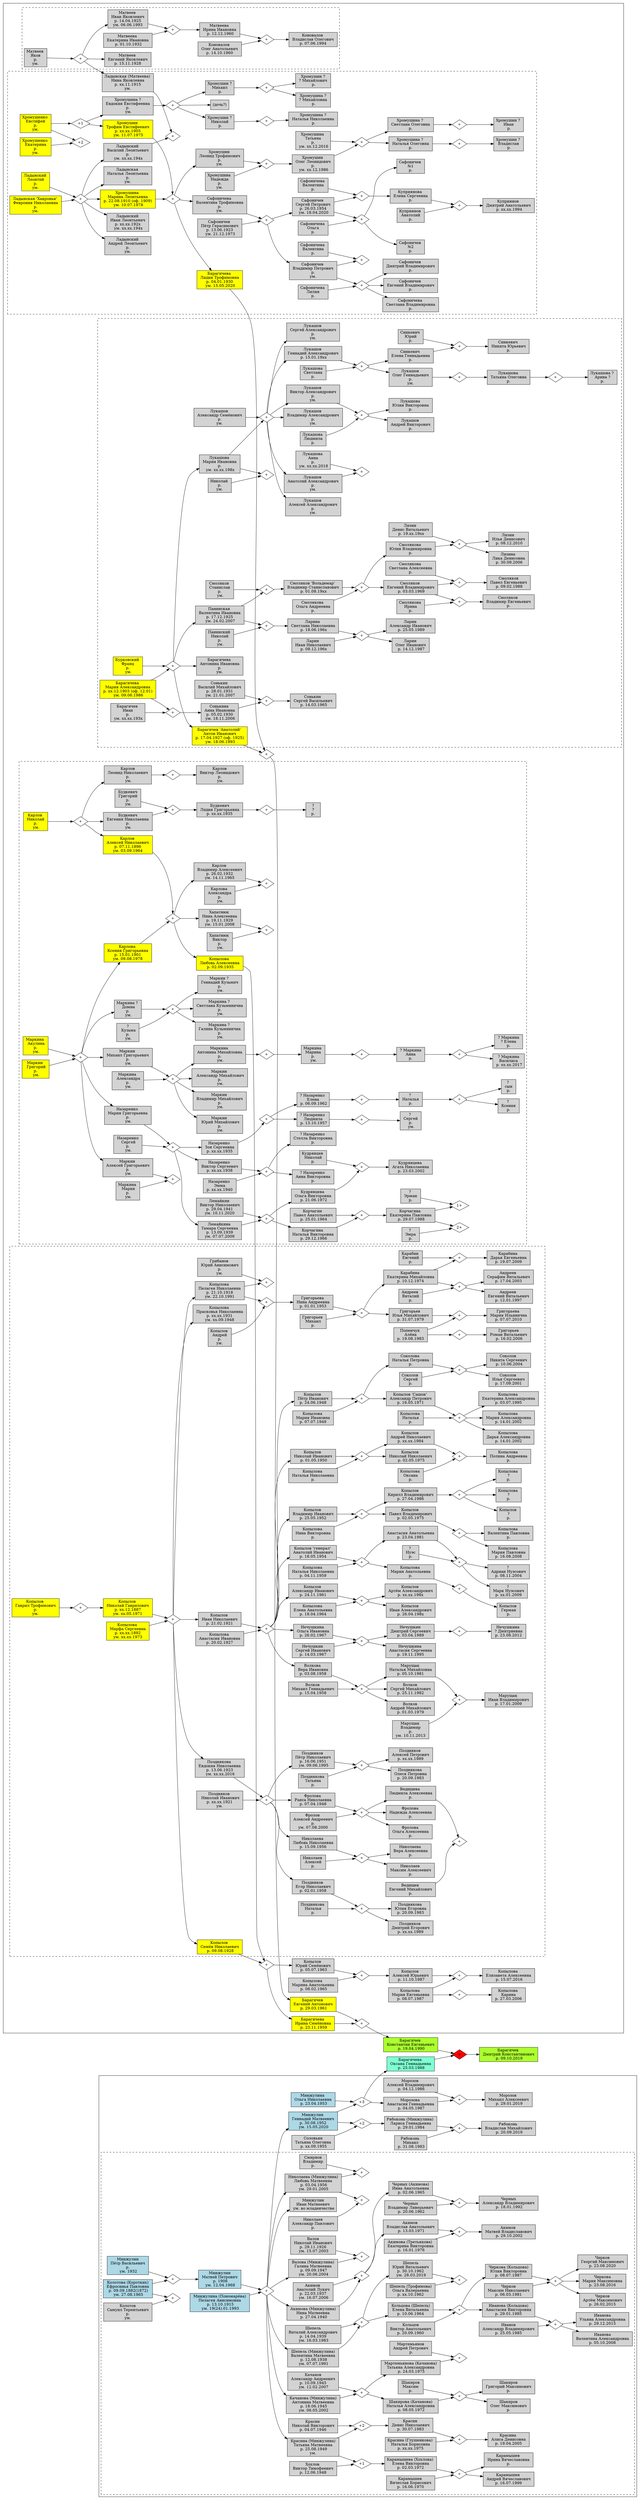 digraph Генеалогия {
// общее описалово
	fontname=Helvetica;
	// * Линии
	splines=curved;
	//splines=spline;
	splines=true;
	ratio=fill;
	//size="70,10"
	//page="8.5,11"

	// 1 - dot, без "LR" будет сверху вниз
	rankdir=LR;

	// 2 - дерево во все стороны
	//layout="fdp"; 
	mindist=100;

	// 3 - ещё что-то
	//layout="neato";
	//layout="twopi"; // опачки, похоже на правду
	minlen=150;
	overlap=prism;		

// *** ближайшие -- готово
	// люди #a0f008
		subgraph clusterБлижайшие{ color=white
		"БарагичевКЕ"	[style=filled fillcolor=greenyellow shape=box label="Барагичев \n Константин Евгеньевич \n р. 19.04.1990"]
		"МинжулинаОГ"	[style=filled fillcolor=aquamarine shape=box label="Барагичева \n Оксана Геннадьевна \n р. 25.03.1988"]
		"БарагичевДК"	[style=filled fillcolor=greenyellow shape=box label="Барагичев \n Дмитрий Константинович \n р. 09.10.2019"]
		}
		subgraph clusterСоСтороныКонстантина{
		"БарагичевЕА"	[style=filled fillcolor=yellow shape=box label="Барагичев \n Евгений Антонович \n р. 29.03.1961"]
		"БарагичеваИС"	[style=filled fillcolor=yellow shape=box label="Барагичева \n Ирина Семёновна \n р. 23.11.1959"]
		"КопыловСН" 	[style=filled fillcolor=yellow shape=box label="Копылов \n Семён Николаевич \n р. 09.08.1928"]
		"КопыловаЛА"	[style=filled fillcolor=yellow shape=box label="Копылова \n Любовь Алексеевна \n р. 02.09.1935"]
		"КопыловЮС" 	[style=filled shape=box label="Копылов \n Юрий Семёнович \n р. 05.07.1963"]
		"КопыловаМА"	[style=filled shape=box label="Копылова \n Марина Анатольевна \n р. 08.02.1965"]
		"КопыловАЮ" 	[style=filled shape=box label="Копылов \n Алексей Юрьевич \n р. 11.10.1987"]
		"КопыловаМЕ"	[style=filled shape=box label="Копылова \n Мария Евгеньевна \n р. 08.07.1987 "]
		"КопыловаЕА" 	[style=filled shape=box label="Копылова \n Елизавета Алексеевна \n р. 15.07.2016"]
		//"бывшийКопыловойМаши"	[style=filled shape=circle label="?"]
		"КопыловаКарина"	[style=filled shape=box label="Копылова \n Карина \n р. 27.03.2006 "]
		"БарагичевАИ" 	[style=filled fillcolor=yellow shape=box label="Барагичев 'Анатолий' \n Антон Иванович \n р. 17.04.1927 (оф. 1925) \n ум. 18.06.1993"]
		"БарагичеваЛТ"	[style=filled fillcolor=yellow shape=box label="Барагичева \n Лидия Трофимовна \n р. 04.01.1930 \n ум. 15.05.2020"]
		}
		subgraph clusterСоСтороныОксаны{			
		"МинжулинаОН"	[style=filled fillcolor=lightblue shape=box label="Минжулина \n Ольга Николаевна \n р. 23.04.1953"]
		"МинжулинГМ" 	[style=filled fillcolor=lightblue shape=box label="Минжулин \n Геннадий Матвеевич \n р. 30.08.1952 \n ум. 15.05.2020"]
		"МорозовАВ" 	[style=filled shape=box label="Морозов \n Алексей Владимирович \n р. 04.12.1986"]
		"МорозоваАГ"	[style=filled shape=box label="Морозова \n Анастасия Геннадьевна \n р. 04.05.1987"]
		"МорозовМА" 	[style=filled shape=box label="Морозов \n Михаил Алексеевич \n р. 29.01.2019"]
		}

	// союзы
		subgraph clusterБлижайшие{ color=white
			"бракБарагичевМинжулина" [style=filled fillcolor="#ff0000" shape=diamond label="+"]
		}
		"бракБарагичевКопылова" [style=filled fillcolor=white shape=diamond label="+"]
		{"БарагичевКЕ" "МинжулинаОГ"} -> "бракБарагичевМинжулина"
		"бракМинжулинВалова" [style=filled fillcolor=white shape=diamond label="+3"]			
		{"МинжулинГМ" "МинжулинаОН"} -> "бракМинжулинВалова"
		"бракМорозовМинжулина" [style=filled fillcolor=white shape=diamond label="+"]
		{"МорозовАВ" "МорозоваАГ"} -> "бракМорозовМинжулина"
		{"БарагичевЕА" "БарагичеваИС"} -> "бракБарагичевКопылова"
		"бракКопыловКарлова" [style=filled fillcolor=white shape=diamond label="+"]
		{"КопыловСН" "КопыловаЛА"} -> "бракКопыловКарлова"
		"бракКопыловКрылова" [style=filled fillcolor=white shape=diamond label="+"]
		{"КопыловЮС" "КопыловаМА"} -> "бракКопыловКрылова"
		"бракКопыловаЛёшки" [style=filled fillcolor=white shape=diamond label="+"]
		{"КопыловАЮ" "КопыловаМЕ"} -> "бракКопыловаЛёшки"
		"бракКопыловойМаши1" [style=filled fillcolor=white shape=diamond label="+"]
		{"КопыловаМЕ" /*"бывшийКопыловойМаши"*/} -> "бракКопыловойМаши1"		
		subgraph clusterZ1{ color=white
		"бракБарагичевХромушина" [style=filled fillcolor=white shape=diamond label="+"]
		}
		{"БарагичевАИ" "БарагичеваЛТ"} -> "бракБарагичевХромушина"
		
	// дети в союзах вне групп
		"бракБарагичевМинжулина" -> "БарагичевДК"		
	// дети в союзах
		subgraph clusterСоСтороныКонстантина{ //color=white
		"бракБарагичевКопылова" -> "БарагичевКЕ"
		"бракКопыловКарлова" -> "БарагичеваИС"
		"бракКопыловКарлова" -> "КопыловЮС"
		"бракКопыловКрылова" -> "КопыловАЮ"
		"бракКопыловаЛёшки" -> "КопыловаЕА"
		"бракКопыловойМаши1" -> "КопыловаКарина"
		"бракБарагичевХромушина" -> "БарагичевЕА"
		}
		subgraph clusterСоСтороныОксаны{ //color=white
		"бракМинжулинВалова" -> "МинжулинаОГ"
		"бракМинжулинВалова" -> "МорозоваАГ"
		"бракМорозовМинжулина" -> "МорозовМА"
		}

// *** Барагичевы -- готово
	subgraph clusterСоСтороныКонстантина{ 
	// люди
		subgraph clusterA{ style=dashed 
		"БурковскийФ"	[style=filled fillcolor=yellow shape=box label="Бурковский \n Франц \n р. \n ум."]
		"БарагичевИ"	[style=filled shape=box label="Барагичев \n Иван \n р. \n ум. хх.хх.193х"]
		"БарагичеваМА"	[style=filled fillcolor=yellow shape=box label="Барагичева \n Мария Александровна \n р. хх.12.1903 (оф. 12.01) \n ум. 09.06.1986"]
		subgraph clusterY{ style=dashed color=white		
		"СонькинВ"	[style=filled shape=box label="Сонькин \n Василий Михайлович \n р. 28.01.1931 \n ум. 21.01.2007"]
		"СонькинаАИ"	[style=filled shape=box label="Сонькина \n Анна Ивановна \n р. 05.02.1930 \n ум. 18.11.2006"]
		"СонькинСВ"	[style=filled shape=box label="Сонькин \n Сергей Васильевич \n р. 14.03.1965"]
		}
		subgraph clusterX{ style=dashed color=white		
		"ПанинскаяВИ"	[style=filled shape=box label="Панинская \n Валентина Ивановна \n р. 17.12.1925 \n ум. 24.02.2007"]
		"ПанинскийН"	[style=filled shape=box label="Панинский \n Николай \n р. \n ум."]
		"ЛаринаСН"	[style=filled shape=box label="Ларина \n Светлана Николаевна \n р. 18.06.196х"]
		"СмоляковС"	[style=filled shape=box label="Смоляков \n Станислав \n р. \n ум."]
		"СмоляковВС"	[style=filled shape=box label="Смоляков 'Вольдемар' \n Владимир Станиславович \n р. 01.08.19хх"]
		"СмоляковаОА"	[style=filled shape=box label="Смолякова \n Ольга Андреевна \n р. "]
		"СмоляковЕВ"	[style=filled shape=box label="Смоляков \n Евгений Владимирович \n р. 03.03.1969"]
		"СмоляковаЮВ"	[style=filled shape=box label="Смолякова \n Юлия Владимировна \n р. "]
		"СмоляковаСА"	[style=filled shape=box label="Смолякова \n Светлана Алексеевна \n р. "]
		"СмоляковаИрина"	[style=filled shape=box label="Смолякова \n Ирина \n р. "]
		"ЛизинДВ"	[style=filled shape=box label="Лизин \n Денис Витальевич \n р. 19.хх.19хх"]
		"ЛизинаЛД"	[style=filled shape=box label="Лизина \n Лика Денисовна \n р. 30.09.2006"]
		"ЛизинИД"	[style=filled shape=box label="Лизин \n Илья Денисович \n р. 08.12.2010"]
		"СмоляковПЕ"	[style=filled shape=box label="Смоляков\n Павел Евгеньевич \n р. 09.02.1988"]
		"СмоляковВЕ"	[style=filled shape=box label="Смоляков \n Владимир Евгеньевич \n р. "]
		"ЛаринИН"	[style=filled shape=box label="Ларин \n Иван Николаевич \n р. 08.12.196х"]
		"ЛаринОИ"	[style=filled shape=box label="Ларин \n Олег Иванович \n р. 14.12.1987"]
		"ЛаринАИ"	[style=filled shape=box label="Ларин \n Александр Иванович \n р. 25.05.1989"]
		}
		"БарагичеваАИ"	[style=filled shape=box label="Барагичева \n Антонина Ивановна \n р. \n ум. "]
		subgraph clusterЛукашовы{ style=dashed color=white
		"ЛукашоваМИ"	[style=filled shape=box label="Лукашова \n Мария Ивановна \n р. \n ум. хх.хх.198х"]
		"ЛукашовАС"	[style=filled shape=box label="Лукашов \n Александр Семёнович \n р. \n ум. "]
		"НиколайМужЛукашовой"	[style=filled shape=box label="Николай \n р. \n ум. "]
		"ЛукашовВикА"	[style=filled shape=box label="Лукашов \n Виктор Александрович \n р. \n ум. "]
		"ЛукашовГА"	[style=filled shape=box label="Лукашов \n Геннадий Александрович \n р. 15.01.19хх"]
		"ЛукашовВлА"	[style=filled shape=box label="Лукашов \n Владимир Александрович \n р. \n ум. "]
		"ЛукашовАнА"	[style=filled shape=box label="Лукашов \n Анатолий Александрович \n р. \n ум. "]
		"ЛукашоваАнна"	[style=filled shape=box label="Лукашова \n Анна \n р. \n ум. хх.хх.2018"]
		"ЛукашовСА"	[style=filled shape=box label="Лукашов \n Сергей Александрович \n р. \n ум. "]
		"ЛукашовАлА"	[style=filled shape=box label="Лукашов \n Алексей Александрович \n р. \n ум. "]
		"ЛукашоваЛ"	[style=filled shape=box label="Лукашова \n Людмила \n р. "]
		"ЛукашовАВик"	[style=filled shape=box label="Лукашов \n Андрей Викторович \n р. "]
		"ЛукашоваЮВ"	[style=filled shape=box label="Лукашова \n Юлия Викторовна \n р. "]
		"ЛукашоваСвета"	[style=filled shape=box label="Лукашова \n Светлана \n р. "]
		"ЛукашовОГ"	[style=filled shape=box label="Лукашов \n Олег Геннадьевич \n р. \n ум. "]
		"ЛукашоваТО"	[style=filled shape=box label="Лукашова \n Татьяна Олеговна \n р. "]
		"ЛукашоваАрина"	[style=filled shape=box label="Лукашова ? \n Арина ? \n р. "]
		"СинкевичЕГ"	[style=filled shape=box label="Синкевич \n Елена Геннадьевна \n р. "]
		"СинкевичЮрий"	[style=filled shape=box label="Синкевич \n Юрий \n р. "]
		"СинкевичНЮ"	[style=filled shape=box label="Синкевич \n Никита Юрьевич \n р. "]
		}

	// союзы
		subgraph clusterЛукашовы{ style=dashed color=white
		"бракЛукашовОлег" [style=filled fillcolor=white shape=diamond label="+"]
		{"ЛукашовОГ"} -> "бракЛукашовОлег"
		"бракЛукашоваТатьяна" [style=filled fillcolor=white shape=diamond label="+"]
		{"ЛукашоваТО"} -> "бракЛукашоваТатьяна"
		"бракСинкевичЛукашова" [style=filled fillcolor=white shape=diamond label="+"]
		{"СинкевичЮрий" "СинкевичЕГ"} -> "бракСинкевичЛукашова"
		"бракЛукашовГеннадий" [style=filled fillcolor=white shape=diamond label="+"]
		{"ЛукашовГА" "ЛукашоваСвета"} -> "бракЛукашовГеннадий"
		"бракЛукашовАнатолий" [style=filled fillcolor=white shape=diamond label="+"]
		{"ЛукашовАнА" "ЛукашоваАнна"} -> "бракЛукашовАнатолий"
		"бракЛукашовВиктор" [style=filled fillcolor=white shape=diamond label="+"]
		{"ЛукашовВикА" "ЛукашоваЛ"} -> "бракЛукашовВиктор"
		"бракЛукашовБарагичева" [style=filled fillcolor=white shape=diamond label="+"]
		{"ЛукашовАС" "ЛукашоваМИ"} -> "бракЛукашовБарагичева"
		"бракЛукашовойМарии" [style=filled fillcolor=white shape=diamond label="+"]
		{"НиколайМужЛукашовой" "ЛукашоваМИ"} -> "бракЛукашовойМарии"
		}
		subgraph clusterX{ style=dashed color=white		
		"бракЛаринПанинская" [style=filled fillcolor=white shape=diamond label="+"]
		{"ЛаринаСН" "ЛаринИН"} -> "бракЛаринПанинская"
		"бракСмоляковВольдемар" [style=filled fillcolor=white shape=diamond label="+"]
		{"СмоляковВС" "СмоляковаОА"} -> "бракСмоляковВольдемар"
		"бракЛизинСмолякова" [style=filled fillcolor=white shape=diamond label="+"]
		{"ЛизинДВ" "СмоляковаЮВ"} -> "бракЛизинСмолякова"
		"бракСмоляковЕвгений1" [style=filled fillcolor=white shape=diamond label="+"]
		{"СмоляковЕВ" "СмоляковаСА"} -> "бракСмоляковЕвгений1"
		"бракСмоляковЕвгений2" [style=filled fillcolor=white shape=diamond label="+"]
		{"СмоляковЕВ" "СмоляковаИрина"} -> "бракСмоляковЕвгений2"
		"бракСмоляковБарагичева" [style=filled fillcolor=white shape=diamond label="+"]
		{"СмоляковС" "ПанинскаяВИ"} -> "бракСмоляковБарагичева"
		"бракПанинскийБарагичева" [style=filled fillcolor=white shape=diamond label="+"]
		{"ПанинскийН" "ПанинскаяВИ"} -> "бракПанинскийБарагичева"
		}
		subgraph clusterY{ style=dashed color=white
 		"бракСонькинБарагичева" [style=filled fillcolor=white shape=diamond label="+"]
		{"СонькинВ" "СонькинаАИ"} -> "бракСонькинБарагичева"
		}
		"бракБурковские" [style=filled fillcolor=white shape=diamond label="+"]
		{"БарагичеваМА" "БурковскийФ"} -> "бракБурковские"
		"бракБарагичевБурковская" [style=filled fillcolor=white shape=diamond label="+"]
		{"БарагичевИ" "БарагичеваМА"} -> "бракБарагичевБурковская"

	// дети
		"бракЛукашовОлег" -> "ЛукашоваТО"
		"бракЛукашоваТатьяна" -> "ЛукашоваАрина"
		"бракСинкевичЛукашова" -> "СинкевичНЮ"
		"бракЛукашовГеннадий" -> "ЛукашовОГ"
		"бракЛукашовГеннадий" -> "СинкевичЕГ"
		"бракЛукашовВиктор" -> "ЛукашоваЮВ"
		"бракЛукашовВиктор" -> "ЛукашовАВик"
		"бракЛукашовБарагичева" -> "ЛукашовВикА"
		"бракЛукашовБарагичева" -> "ЛукашовГА"
		"бракЛукашовБарагичева" -> "ЛукашовВлА"
		"бракЛукашовБарагичева" -> "ЛукашовАнА"
		"бракЛукашовБарагичева" -> "ЛукашовСА"
		"бракЛукашовБарагичева" -> "ЛукашовАлА"
		"бракЛаринПанинская" -> "ЛаринАИ"
		"бракЛаринПанинская" -> "ЛаринОИ"
		"бракСмоляковВольдемар" -> "СмоляковЕВ"
		"бракСмоляковВольдемар" -> "СмоляковаЮВ"
		"бракСмоляковЕвгений1" -> "СмоляковПЕ"
		"бракСмоляковЕвгений2" -> "СмоляковВЕ"
		"бракЛизинСмолякова" -> "ЛизинИД"
		"бракЛизинСмолякова" -> "ЛизинаЛД"
		"бракСмоляковБарагичева" -> "СмоляковВС"
		"бракПанинскийБарагичева" -> "ЛаринаСН"
		"бракБурковские" -> "ПанинскаяВИ"
		"бракБурковские" -> "БарагичеваАИ"
		"бракБурковские" -> "ЛукашоваМИ"
		"бракБарагичевБурковская" -> "СонькинаАИ"
		"бракСонькинБарагичева" -> "СонькинСВ"
		"бракБурковские" -> "БарагичевАИ"
	}

// *** Хромушины -- готово
	// люди
		subgraph clusterZ1{ color=white
		subgraph clusterB{ style=dashed  color=black
 		"ХромушенкоЕ"	[style=filled fillcolor=yellow shape=box label="Хромушенко \n Евстифей \n р. \n ум. "]
 		"ХромушенкоЕк"	[style=filled fillcolor=yellow shape=box label="Хромушенко \n Екатерина \n р. \n ум. "]
		"ЛадынскийЛ"	[style=filled fillcolor=yellow shape=box label="Ладынский \n Леонтий \n р. \n ум. "]
		"ЛадынскаяХ"	[style=filled fillcolor=yellow shape=box label="Ладынская 'Хавронья' \n Феврония Николаевна \n р. \n ум. "]
		"ХромушинТЕ"	[style=filled fillcolor=yellow shape=box label="Хромушин \n Трофим Евстифеевич \n р. хх.хх.1905 \n ум. 11.07.1975"]
		"ХромушинаМЛ"	[style=filled fillcolor=yellow shape=box label="Хромушина \n Марина Леонтьевна \n р. 22.08.1910 (оф. 1909) \n ум. 10.07.1978"]
		"ХромушинаЕЕ"	[style=filled shape=box label="Хромушина ?\n Евдокия Евстифеевна \n р. \n ум."]
		"Хромушина_дочьЕвд"	[style=filled shape=box label="(дочь?)"]
		"ХромушинМих"	[style=filled shape=box label="Хромушин ?\n Михаил \n р."]
		"Хромушин_сынМ"	[style=filled shape=box label="Хромушин ?\n ? Михайлович \n р."]
		"Хромушина_дочьМ"	[style=filled shape=box label="Хромушина ?\n ? Михайловна \n р."]
		"ХромушинНик"	[style=filled shape=box label="Хромушин ?\n Николай \n р."]
		"ХромушинаНН"	[style=filled shape=box label="Хромушина ?\n Наталья Николаевна \n р."]
		"ХромушинЛТ"	[style=filled shape=box label="Хромушин \n Леонид Трофимович \n р. \n ум. "]
		"ХромушинаН"	[style=filled shape=box label="Хромушина \n Надежда \n р. \n ум. "]
		"ХромушинОЛ"	[style=filled shape=box label="Хромушин \n Олег Леонидович \n р. \n ум. хх.12.1986"]
		"ХромушинаТ"	[style=filled shape=box label="Хромушина \n Татьяна \n р. \n ум. хх.12.2016"]
		"ХромушинаНО"	[style=filled shape=box label="Хромушина ? \n Наталья Олеговна \n р. "]
		"ХромушинаСО"	[style=filled shape=box label="Хромушина ? \n Светлана Олеговна \n р. "]
		"ХромушинВс"	[style=filled shape=box label="Хромушин ? \n Владислав \n р."]
		"ХромушинИ"	[style=filled shape=box label="Хромушин ? \n Иван \n р."]
		"СафоничеваВТ"	[style=filled shape=box label="Сафоничева \n Валентина Трофимовна \n р. \n ум. "]
		"СафоничевПГ"	[style=filled shape=box label="Сафоничев \n Пётр Герасимович \n р. 13.06.1923 \n ум. 21.12.1973"]
		"СафоничевСП"	[style=filled shape=box label="Сафоничев \n Сергей Петрович \n р. 26.03.1954 \n ум. 18.04.2020"]
		"СафоничевВП"	[style=filled shape=box label="Сафоничев \n Владимир Петрович \n р. \n ум. "]
		"СафоничеваВал_В"	[style=filled shape=box label="Сафоничева \n Валентина \n р. "]
		"СафоничеваЛл"	[style=filled shape=box label="Сафоничева \n Лилия \n р. "]
		"СафоничевЕВ"	[style=filled shape=box label="Сафоничев \n Евгений Владимирович \n р. "]
		"СафоничевДВ"	[style=filled shape=box label="Сафоничев \n Дмитрий Владимирович \n р. "]
		"СафоничеваСВ"	[style=filled shape=box label="Сафоничева \n Светлана Владимировна \n р. "]
		"СафоничеваО"	[style=filled shape=box label="Сафоничева \n Ольга \n р. "]
		"СафоничеваВал_С"	[style=filled shape=box label="Сафоничева \n Валентина \n р. "]
		"Сафоничев1Серг"	[style=filled shape=box label="Сафоничев \n №1 \n р. "]
		"Сафоничев2Серг"	[style=filled shape=box label="Сафоничев \n №2 \n р. "]
		"КуприяноваЕС"	[style=filled shape=box label="Куприянова \n Елена Сергеевна \n р. "]
		"КуприяновА"	[style=filled shape=box label="Куприянов \n Анатолий \n р. "]
		"КуприяновДА"	[style=filled shape=box label="Куприянов \n Дмитрий Анатольевич \n р. хх.хх.1994"]
		"ЛадынскаяНЛ"	[style=filled shape=box label="Ладынская \n Наталья Леонтьевна \n р. \n ум. "]
		"ЛадынскийАндЛ"	[style=filled shape=box label="Ладынский \n Андрей Леонтьевич \n р. \n ум. "]
		"ЛадынскийВасЛ"	[style=filled shape=box label="Ладынский \n Василий Леонтьевич \n р. \n ум. хх.хх.194х"]
		"ЛадынскийИвЛ"	[style=filled shape=box label="Ладынский \n Иван Леонтьевич \n р. хх.хх.192х \n ум. хх.хх.194х"]
		"ЛадынскаяНЯ"	[style=filled shape=box label="Ладынская (Матвеева) \n Нина Яковлевна \n р. хх.11.1915 \n ум. "]	

	// союзы
		subgraph clusterZ167{ color=white
		"бракКуприяновСафоничева" [style=filled fillcolor=white shape=diamond label="+"]
		{"КуприяновА" "КуприяноваЕС"} -> "бракКуприяновСафоничева"
		"бракСафоничевСергейОл" [style=filled fillcolor=white shape=diamond label="+"]
		{"СафоничевСП" "СафоничеваО"} -> "бракСафоничевСергейОл"
		"бракСафоничевСергейВал" [style=filled fillcolor=white shape=diamond label="+"]
		{"СафоничевСП" "СафоничеваВал_С"} -> "бракСафоничевСергейВал"
		}
		subgraph clusterZ168{ color=white
		"бракСафоничевВладимирЛл" [style=filled fillcolor=white shape=diamond label="+"]
		{"СафоничевВП" "СафоничеваЛл"} -> "бракСафоничевВладимирЛл"
		"бракСафоничевВладимирВал" [style=filled fillcolor=white shape=diamond label="+"]
		{"СафоничевВП" "СафоничеваВал_В"} -> "бракСафоничевВладимирВал"
		}
		"бракСафоничевХромушина" [style=filled fillcolor=white shape=diamond label="+"]
		{"СафоничевПГ" "СафоничеваВТ"} -> "бракСафоничевХромушина"
		"бракХромушинаНО" [style=filled fillcolor=white shape=diamond label="+"]
		{"ХромушинаНО"} -> "бракХромушинаНО"
		"бракХромушинаСО" [style=filled fillcolor=white shape=diamond label="+"]
		{"ХромушинаСО"} -> "бракХромушинаСО"
		"бракХромушинОлег" [style=filled fillcolor=white shape=diamond label="+"]
		{"ХромушинОЛ" "ХромушинаТ"} -> "бракХромушинОлег"
		"бракХромушинЛеонид" [style=filled fillcolor=white shape=diamond label="+"]
		{"ХромушинЛТ" "ХромушинаН"} -> "бракХромушинЛеонид"
		"бракХромушинойЕвдокии" [style=filled fillcolor=white shape=diamond label="+"]
		{"ХромушинаЕЕ"} -> "бракХромушинойЕвдокии"
		"бракХромушинаМих" [style=filled fillcolor=white shape=diamond label="+"]
		{"ХромушинМих"} -> "бракХромушинаМих"
		"бракХромушинаНик" [style=filled fillcolor=white shape=diamond label="+"]
		{"ХромушинНик"} -> "бракХромушинаНик"
		"бракЛадынский" [style=filled fillcolor=white shape=diamond label="+"]
		{"ЛадынскийЛ" "ЛадынскаяХ"} -> "бракЛадынский"
		"бракХромушенко1" [style=filled fillcolor=white shape=diamond label="+1"]
		{"ХромушенкоЕ"} -> "бракХромушенко1"
		"бракХромушенко2" [style=filled fillcolor=white shape=diamond label="+2"]
		{"ХромушенкоЕ" "ХромушенкоЕк"} -> "бракХромушенко2"
		"бракХромушенкоЛадынская" [style=filled fillcolor=white shape=diamond label="+"]
		{"ХромушинТЕ" "ХромушинаМЛ"} -> "бракХромушенкоЛадынская"
		"бракЛадынскийМатвеева" [style=filled fillcolor=white shape=diamond label="+"]
		{"ЛадынскийВасЛ" "ЛадынскаяНЯ"} -> "бракЛадынскийМатвеева"

	// дети
		"бракКуприяновСафоничева" -> "КуприяновДА"
		"бракСафоничевСергейВал" -> "КуприяноваЕС"
		"бракСафоничевСергейОл" -> "Сафоничев1Серг"
		"бракСафоничевСергейОл" -> "Сафоничев2Серг"
		"бракСафоничевВладимирЛл" -> "СафоничеваСВ"
		"бракСафоничевВладимирЛл" -> "СафоничевДВ"
		"бракСафоничевВладимирЛл" -> "СафоничевЕВ"
		"бракСафоничевХромушина" -> "СафоничевСП"
		"бракСафоничевХромушина" -> "СафоничевВП"
		"бракХромушинаМих" -> "Хромушина_дочьМ"
		"бракХромушинаМих" -> "Хромушин_сынМ"
		"бракХромушинаНик" -> "ХромушинаНН"
		"бракХромушинойЕвдокии" -> "ХромушинМих"
		"бракХромушинойЕвдокии" -> "ХромушинНик"
		"бракХромушинойЕвдокии" -> "Хромушина_дочьЕвд"
		"бракХромушинЛеонид" -> "ХромушинОЛ"
		"бракХромушинОлег" -> "ХромушинаСО"
		"бракХромушинОлег" -> "ХромушинаНО"
		"бракХромушинаСО" -> "ХромушинИ"
		"бракХромушинаНО" -> "ХромушинВс"
		"бракХромушенкоЛадынская" -> "ХромушинЛТ"
		"бракХромушенкоЛадынская" -> "БарагичеваЛТ"
		"бракХромушенкоЛадынская" -> "СафоничеваВТ"
		"бракЛадынский" -> "ЛадынскийАндЛ"
		"бракЛадынский" -> "ЛадынскийВасЛ"
		"бракЛадынский" -> "ЛадынскийИвЛ"
		"бракЛадынский" -> "ЛадынскаяНЛ"
		"бракЛадынский" -> "ХромушинаМЛ"
		"бракХромушенко1" -> "ХромушинТЕ"
		"бракХромушенко1" -> "ХромушинаЕЕ"
		}
	}	

// *** Матвеевы -- готово
	// люди
		subgraph clusterZ1{ color=white
		subgraph clusterZ{ style=dashed color=black
 		"МатвеевЯков"	[style=filled shape=box label="Матвеев \n Яков \n р. \n ум. "]
		"МатвеевИвЯк"	[style=filled shape=box label="Матвеев \n Иван Яковлевич \n р. 14.04.1925 \n ум. 06.06.1993 "]
		"МатвеевЕвЯк"	[style=filled shape=box label="Матвеев \n Евгений Яковлевич \n р. 15.11.1928 "]
		"МатвееваЕИ"	[style=filled shape=box label="Матвеева \n Екатерина Ивановна \n р. 01.10.1932"]
		"МатвееваИИ"	[style=filled shape=box label="Матвеева \n Ирина Ивановна \n р. 12.12.1960"]
		"КоноваловОА"	[style=filled shape=box label="Коновалов \n Олег Анатольевич \n р. 14.10.1960 "]
		"КоноваловВО"	[style=filled shape=box label="Коновалов \n Владислав Олегович \n р. 07.06.1994 "]

	// союзы
		"бракМатвеевИ" [style=filled fillcolor=white shape=diamond label="+"]
		{"МатвеевИвЯк" "МатвееваЕИ"} -> "бракМатвеевИ"
		"бракМатвеевЯ" [style=filled fillcolor=white shape=diamond label="+"]
		{"МатвеевЯков"} -> "бракМатвеевЯ"
		"бракКоноваловМатвеева" [style=filled fillcolor=white shape=diamond label="+"]
		{"КоноваловОА" "МатвееваИИ"} -> "бракКоноваловМатвеева"

	// дети	
		"бракМатвеевЯ" -> "МатвеевИвЯк"
		"бракМатвеевЯ" -> "МатвеевЕвЯк"
		"бракМатвеевЯ" -> "ЛадынскаяНЯ"
		"бракМатвеевИ" -> "МатвееваИИ"
		"бракКоноваловМатвеева" -> "КоноваловВО"
		}}

// *** Маркины-Карловы 
	// люди	
		subgraph clusterD{ style=dashed
		"МаркинГ"	[style=filled fillcolor=yellow shape=box label="Маркин \n  Григорий \n р. \n ум."]
		"МаркинаАк"	[style=filled fillcolor=yellow shape=box label="Маркина \n  Акулина \n р. \n ум."]
		subgraph clusterЛюбовиАлексеевныРодня{ style=dotted "КопыловаЛА" color=white
		subgraph clusterДетиКсении{ style=dotted "КопыловаЛА" color=white
		"КарловВА"	[style=filled shape=box label="Карлов \n Владимир Алексеевич \n р. 26.02.1932 \n ум. 14.11.1965 "]
		"КарловаА"	[style=filled shape=box label="Карлова \n Александра \n р. \n ум."]
		"ХапатнюкВ"	[style=filled shape=box label="Хапатнюк \n Виктор \n р. \n ум."]
		"ХапатнюкНА"	[style=filled shape=box label="Хапатнюк \n Нина Алексеевна \n р. 19.11.1929 \n ум. 15.01.2008 "]
		}
		"МаркинАкМ"	[style=filled shape=box label="Маркин \n  Александр Михайлович \n р. \n ум."]
		"МаркинВлМ"	[style=filled shape=box label="Маркин \n Владимир Михайлович \n р. \n ум."]
		"МаркинЮМ"	[style=filled shape=box label="Маркин \n  Юрий Михайлович \n р. \n ум."]
		"МаркинаАтМ"	[style=filled shape=box label="Маркина \n Антонина Михайловна \n р. \n ум."]
		"МаркинаСК"	[style=filled shape=box label="Маркина ? \n Светлана Кузьминична \n р. \n ум."]
		"МаркинаГК"	[style=filled shape=box label="Маркина ? \n Галина Кузьминична \n р. \n ум."]
		"МаркинГК"	[style=filled shape=box label="Маркин ? \n Геннадий Кузьмич \n р. \n ум."]
		}
		"НазаренкоС"	[style=filled shape=box label=" Назаренко \n  Сергей \n р. \n ум."]
		"НазаренкоМГ"	[style=filled shape=box label="Назаренко \n Мария Григорьевна \n р. \n ум."]
		"МаркинМГ"	[style=filled shape=box label="Маркин \n Михаил Григорьевич \n р. \n ум."]
		"МаркинаАл"	[style=filled shape=box label="Маркина \n  Александра \n р. \n ум."]
		"МаркинАГ"	[style=filled shape=box label="Маркин \n Алексей Григорьевич \n р. \n ум."]
		"Домна"	[style=filled shape=box label="Маркина ? \n  Домна \n р. \n ум."]
		"Кузьма"	[style=filled shape=box label=" ? \n  Кузьма \n р. \n ум."]
		"КарловАН"	[style=filled fillcolor=yellow fillcolor=yellow shape=box label="Карлов \n Алексей Николаевич \n р. 07.11.1896 \n ум. 03.09.1964 "]
		"КарловаКГ"	[style=filled fillcolor=yellow shape=box label="Карлова \n Ксения Григорьевна \n р. 15.01.1901 \n ум. 09.08.1978 "]
		"МаркинаМар"	[style=filled shape=box label="Маркина \n  Мария \n р. \n ум."]
		subgraph clusterНазаренко{ style=dotted color=white
		"НазаренкоЗС"	[style=filled shape=box label="Назаренко \n Зоя Сергеевна \n р. хх.хх.1935 "]
		"НазаренкоВС"	[style=filled shape=box label="Назаренко \n Виктор Сергеевич \n р. хх.хх.1938 "]
		"НазаренкоЭмма"	[style=filled shape=box label="Назаренко \n Эмма \n р. хх.хх.1940 "]
		"ЛемайкинаТС"	[style=filled shape=box label="Лемайкина \n Тамара Сергеевна \n р. 13.09.1939 \n ум. 07.07.2009 "]
		"ЛемайкинВН"	[style=filled shape=box label="Лемайкин \n Виктор Николаевич \n р. 29.04.1941 \n ум. 10.11.2020 "]
		}
		subgraph clusterКарловыБудкевич{ style=dotted color=white
		"КарловНик"	[style=filled fillcolor=yellow shape=box label="Карлов \n Николай \n р. \n ум."]
		"КарловЛН"	[style=filled shape=box label=" Карлов \n Леонид Николаевич \n р. \n ум."]
		"БудкевичЕН"	[style=filled shape=box label=" Будкевич \n Евгения Николаевна \n р. \n ум."]
		"БудкевичГр"	[style=filled shape=box label=" Будкевич \n Григорий \n р. \n ум."]
		"КарловВЛ"	[style=filled shape=box label=" Карлов \n Виктор Леонидович \n р. \n ум."]
		"БудкевичЛГ"	[style=filled shape=box label=" Будкевич \n Лидия Григорьевна \n р. хх.хх.1935 "]
		"БудкевичСын"	[style=filled shape=box label=" ? \n ? \n р. "]
		}
		"МаркинаМн"	[style=filled shape=box label="Маркина \n Марина \n р. \n ум."]
		"МаркинаАнна"	[style=filled shape=box label=" ? Маркина \n Анна \n р. "]
		"МаркинВас"	[style=filled shape=box label=" ? Маркина \n Василиса \n р. хх.хх.2017"]
		"МаркинаЕл"	[style=filled shape=box label=" ? Маркина \n ? Елена \n р. "]
		"НазаренкоЕлена"	[style=filled shape=box label="? Назаренко \n Елена \n р. 06.09.1962"]
		"неНазаренкоНаталья"	[style=filled shape=box label="? \n Наталья \n р. "]
		"неНазаренкоКсения"	[style=filled shape=box label="? \n Ксения \n р. "]
		"неНазаренкоМальчик"	[style=filled shape=box label="? \n сын \n р. "]
		"НазаренкоЛюдмила"	[style=filled shape=box label="? Назаренко \n Людмила \n р. 13.10.1957"]
		"неНазаренкоСергей"	[style=filled shape=box label="? \n Сергей \n р. \n ум."]
		"НазаренкоСВ"	[style=filled shape=box label="? Назаренко \n Стелла Викторовна \n р. "]
		"НазаренкоАВ"	[style=filled shape=box label="? Назаренко \n Анна Викторовна \n р. "]
		"КудрявцеваОВ"	[style=filled shape=box label="Кудрявцева \n Ольга Викторовна \n р. 21.06.1972"]
		"КудрявцевН"	[style=filled shape=box label="Кудрявцев \n Николай \n р. "]
		"КорчагинаНВ"	[style=filled shape=box label="Корчагина \n Наталья Викторовна \n р. 29.12.1966"]
		"КорчагинПав"	[style=filled shape=box label="Корчагин \n Павел Анатольевич \n р. 25.01.1964"]
		"КудрявцеваАН"	[style=filled shape=box label="Кудрявцева \n Агата Николаевна \n р. 23.03.2002"]
		"КорчагинаЕП"	[style=filled shape=box label="Корчагина \n Екатерина Павловна \n р. 29.07.1988"]
		"неКорчагинЭрман"	[style=filled shape=box label="? \n Эрман \n р. "]
		"неКорчагинЭмра"	[style=filled shape=box label="? \n Эмра \n р. "]
	// союзы
		"бракМаркинойАнны" [style=filled fillcolor=white shape=diamond label="+"]
		{"МаркинаАнна"} -> "бракМаркинойАнны"
		"бракМаркинойАнт" [style=filled fillcolor=white shape=diamond label="+"]
		{"МаркинаАтМ"} -> "бракМаркинойАнт"
		"бракМаркинойМн" [style=filled fillcolor=white shape=diamond label="+"]
		{"МаркинаМн"} -> "бракМаркинойМн"
		"бракМаркинаАл" [style=filled fillcolor=white shape=diamond label="+"]
		{"МаркинАГ" "МаркинаМар"} -> "бракМаркинаАл"
		"бракМаркинаМих" [style=filled fillcolor=white shape=diamond label="+"]
		{"МаркинМГ" "МаркинаАл"} -> "бракМаркинаМих"
		"бракНазаренкоМаркина" [style=filled fillcolor=white shape=diamond label="+"]
		{"НазаренкоС" "НазаренкоМГ"} -> "бракНазаренкоМаркина"
		"бракКузьмыДомны" [style=filled fillcolor=white shape=diamond label="+"]
		{"Кузьма" "Домна"} -> "бракКузьмыДомны"
		"бракМаркины" [style=filled fillcolor=white shape=diamond label="+"]
		{"МаркинГ" "МаркинаАк"} -> "бракМаркины"
		"бракКарловМаркина" [style=filled fillcolor=white shape=diamond label="+"]
		{"КарловаКГ" "КарловАН"} -> "бракКарловМаркина"
		"бракКарловы2" [style=filled fillcolor=white shape=diamond label="+"]
		{"КарловВА" "КарловаА"} -> "бракКарловы2"
		"бракХапатнюкКарлова" [style=filled fillcolor=white shape=diamond label="+"]
		{"ХапатнюкВ" "ХапатнюкНА"} -> "бракХапатнюкКарлова"
		"бракНазаренкоЗои" [style=filled fillcolor=white shape=diamond label="+"]
		{"НазаренкоЗС"} -> "бракНазаренкоЗои"
		"бракНазаренкоВиктора" [style=filled fillcolor=white shape=diamond label="+"]
		{"НазаренкоВС" "НазаренкоЭмма"} -> "бракНазаренкоВиктора"
		"бракКорчагинаПавла" [style=filled fillcolor=white shape=diamond label="+"]
		{"КорчагинПав" "КорчагинаНВ"} -> "бракКорчагинаПавла"
		"бракКорчагинойЕк1" [style=filled fillcolor=white shape=diamond label="1+"]
		{"неКорчагинЭрман" "КорчагинаЕП"} -> "бракКорчагинойЕк1"
		"бракКорчагинойЕк2" [style=filled fillcolor=white shape=diamond label="2+"]
		{"неКорчагинЭмра" "КорчагинаЕП"} -> "бракКорчагинойЕк2"
		"бракЛемайкинойОльги" [style=filled fillcolor=white shape=diamond label="+"]
		{"КудрявцевН" "КудрявцеваОВ"} -> "бракЛемайкинойОльги"
		"бракЛемайкинНазаренко" [style=filled fillcolor=white shape=diamond label="+"]
		{"ЛемайкинВН" "ЛемайкинаТС"} -> "бракЛемайкинНазаренко"
		"бракКарловаНик" [style=filled fillcolor=white shape=diamond label="+"]
		{"КарловНик"} -> "бракКарловаНик"
		"бракБудкевичКарлова" [style=filled fillcolor=white shape=diamond label="+"]
		{"БудкевичГр" "БудкевичЕН"} -> "бракБудкевичКарлова"
		"бракКарловаЛеонида" [style=filled fillcolor=white shape=diamond label="+"]
		{"КарловЛН"} -> "бракКарловаЛеонида"
		"бракБудкевичЛидии" [style=filled fillcolor=white shape=diamond label="+"]
		{"БудкевичЛГ"} -> "бракБудкевичЛидии"
		"бракНазаренкоЛюдмилы" [style=filled fillcolor=white shape=diamond label="+"]
		{"НазаренкоЛюдмила"} -> "бракНазаренкоЛюдмилы"
		"бракНазаренкоЕлены" [style=filled fillcolor=white shape=diamond label="+"]
		{"НазаренкоЕлена"} -> "бракНазаренкоЕлены"
		"бракНеНазаренкоНатальи" [style=filled fillcolor=white shape=diamond label="+"]
		{"неНазаренкоНаталья"} -> "бракНеНазаренкоНатальи"
	// дети		
		"ЛемайкинВН"
		"ЛемайкинаТС"
		"НазаренкоС"
		"бракЛемайкинойОльги" -> "КудрявцеваАН"
		"бракЛемайкинНазаренко" -> "КудрявцеваОВ"
		"бракЛемайкинНазаренко" -> "КорчагинаНВ"
		"бракНазаренкоЗои" -> "НазаренкоЛюдмила"
		"бракНазаренкоЗои" -> "НазаренкоЕлена"
		"бракНазаренкоЛюдмилы" -> "неНазаренкоСергей"
		"бракНазаренкоЕлены" -> "неНазаренкоНаталья"
		"бракНеНазаренкоНатальи" -> "неНазаренкоКсения"
		"бракНеНазаренкоНатальи" -> "неНазаренкоМальчик"
		"бракНазаренкоМаркина" -> "НазаренкоЗС"
		"бракНазаренкоМаркина" -> "НазаренкоВС"
		"бракНазаренкоМаркина" -> "ЛемайкинаТС"
		"бракКорчагинаПавла" -> "КорчагинаЕП"
		"бракНазаренкоВиктора" -> "НазаренкоСВ"
		"бракНазаренкоВиктора" -> "НазаренкоАВ"
		"бракМаркины" -> "НазаренкоМГ"
		"бракКузьмыДомны" -> "МаркинГК"
		"бракКузьмыДомны" -> "МаркинаСК"
		"бракКузьмыДомны" -> "МаркинаГК"
		"бракМаркинойАнны" -> "МаркинВас"
		"бракМаркинойАнны" -> "МаркинаЕл"
		"бракМаркинойМн" -> "МаркинаАнна"
		"бракМаркинойАнт" -> "МаркинаМн"
		"бракМаркинаМих" -> "МаркинАкМ"
		"бракМаркинаМих" -> "МаркинВлМ"
		"бракМаркинаМих" -> "МаркинЮМ"
		"бракМаркинаМих" -> "МаркинаАтМ"
		"бракМаркины" -> "МаркинМГ"
		"бракМаркины" -> "МаркинАГ"
		"бракМаркины" -> "Домна"
		"бракМаркины" -> "КарловаКГ"
		subgraph clusterКарловыБудкевич{ 
		"бракКарловаНик" -> "КарловЛН"
		"бракКарловаНик" -> "БудкевичЕН"
		"бракКарловаНик" -> "КарловАН"
		"бракКарловаЛеонида" -> "КарловВЛ"
		"бракБудкевичЛидии" -> "БудкевичСын"
		"бракБудкевичКарлова" -> "БудкевичЛГ"
		}
		"бракКарловМаркина" -> "ХапатнюкНА"
		"бракКарловМаркина" -> "КопыловаЛА"
		"бракКарловМаркина" -> "КарловВА"
	}

// *** Копыловы-старшие -- готово
	// люди
		subgraph clusterC{ style=dashed 
		"КопыловГаврТроф"	[style=filled fillcolor=yellow shape=box label="Копылов \n Гаврил Трофимович \n р. \n ум. "]
		"КопыловНГавр"	[style=filled fillcolor=yellow shape=box label="Копылов \n Николай Гаврилович \n р. хх.12.1887 \n ум. хх.05.1971 "]
		"КопыловаМарфа"	[style=filled fillcolor=yellow shape=box label="Копылова \n Марфа Сергеевна \n р. хх.хх.1892 \n ум. хх.хх.1973 "]
		"КопыловаПрНик"	[style=filled shape=box label="Копылова \n Прасковья Николаевна \n р. хх.хх.1931 \n ум. хх.09.1948 "]
		"ГрибановЮА"	[style=filled shape=box label="Грибанов \n Юрий Анисимович \n р. \n ум. "]
		"КопыловАнд"	[style=filled shape=box label="Копылов \n Андрей \n р. \n ум. "]
		"КопыловаПелНик"	[style=filled shape=box label="Копылова \n Пелагея Николаевна \n р. 21.10.1918 \n ум. 22.10.1991 "]
		subgraph cluster246{ style=dotted color=white
		"ГригорьеваНА"	[style=filled shape=box label="Григорьева \n Нина Андреевна \n р. 01.01.1953 "]
		"ГригорьевМих"	[style=filled shape=box label="Григорьев \n Михаил \n р. "]
		subgraph cluster136{ style=dotted color=white
		"ГригорьевИМ"	[style=filled shape=box label="Григорьев \n Илья Михайлович \n р. 31.07.1979 "]
		"ПопенчукА"	[style=filled shape=box label="Попенчук \n Алёна \n р. 19.08.1983 "]
		"ГригорьеваМИ"	[style=filled shape=box label="Григорьева \n Мария Ильинична \n р. 07.07.2010 "]
		"ГригорьевРМ"	[style=filled shape=box label=" Григорьев \n Роман Витальевич \n р. 16.02.2006"]
		}
		"КарабинаЕМ"	[style=filled shape=box label="Карабина \n Екатерина Михайловна \n р. 10.12.1974 "]
		"КарабинЕ"	[style=filled shape=box label="Карабин \n Евгений \n р. "]
		"АндреевВ"	[style=filled shape=box label="Андреев \n Виталий \n р. "]
		"АндреевЕВ"	[style=filled shape=box label="Андреев \n Евгений Витальевич \n р. 12.01.1997 "]
		"АндреевСВ"	[style=filled shape=box label="Андреев \n Серафим Витальевич \n р. 17.04.2003 "]
		"КарабинаДЕ"	[style=filled shape=box label="Карабина \n Дарья Евгеньевна \n р. 19.07.2009 "]
		}
		subgraph cluster465{ style=dotted
		"ПоздняковаЕН"	[style=filled shape=box label="Позднякова \n Евдокия Николаевна \n р. 13.06.1923 \n ум. хх.хх.2016"]
		"ПоздняковНИ"	[style=filled shape=box label="Поздняков \n  Николай Иванович \n р. хх.хх.1921 \n ум. "]
		"ПоздняковЕН"	[style=filled shape=box label="Поздняков \n Егор Николаевич \n р. 02.01.1958 "]
		"ПоздняковПН"	[style=filled shape=box label="Поздняков \n Пётр Николаевич \n р. 16.06.1951 \n ум. 09.06.1995"]
		"ПоздняковаТат"	[style=filled shape=box label="Позднякова \n Татьяна \n р. "]
		"ПоздняковаНат"	[style=filled shape=box label="Позднякова \n Наталья \n р. "]
		"ФроловаРН"	[style=filled shape=box label="Фролова \n Раиса Николаевна \n р. 07.04.1948 "]
		"ФроловАА"	[style=filled shape=box label="Фролов \n Алексей Андреевич \n р. \n ум. 07.08.2000 "]
		"ФроловаОА"	[style=filled shape=box label="Фролова \n Ольга Алексеевна \n р. "]
		"ФроловаНА"	[style=filled shape=box label="Фролова \n Надежда Алексеевна \n р. "]
		"ВедищеваЛА"	[style=filled shape=box label="Ведищева \n Людмила Алексеевна \n р. "]
		"ВедищевЕМ"	[style=filled shape=box label="Ведищев \n Евгений Михайлович \n р. "]
		"НиколаеваЛН"	[style=filled shape=box label="Николаева \n Любовь Николаевна \n р. 15.09.1956 "]
		"НиколаевАл"	[style=filled shape=box label="Николаев \n Алексей \n р. "]
		"НиколаевМА"	[style=filled shape=box label="Николаев \n Максим Алексеевич \n р. "]
		"НиколаеваВА"	[style=filled shape=box label="Николаева \n Вера Алексеевна \n р. "]
		"ПоздняковаЮЕ"	[style=filled shape=box label="Позднякова \n Юлия Егоровна \n р. 20.09.1983 "]
		"ПоздняковДЕ"	[style=filled shape=box label="Поздняков \n Дмитрий Егорович \n р. хх.хх.1989 "]
		"ПоздняковаОП"	[style=filled shape=box label="Позднякова \n Олеся Петровна \n р. 20.09.1983 "]
		"ПоздняковАП"	[style=filled shape=box label="Поздняков \n Алексей Петрович \n р. хх.хх.1989 "]
		}
		subgraph clusterИванНиколаевич{ style=dotted color=white
		"КопыловИванНик"	[style=filled shape=box label="Копылов \n Иван Николаевич \n р. 21.02.1921 "]
		"КопыловаАнастасия"	[style=filled shape=box label="Копылова \n Анастасия Ивановна \n р. 20.02.1927 "]
		}

	// союзы
		subgraph clusterИванНиколаевич{// style=dotted //color=white
		"бракКопыловаИН" [style=filled fillcolor=white shape=diamond label="+"]
		{"КопыловИванНик" "КопыловаАнастасия"} -> "бракКопыловаИН"
		}
		subgraph cluster465{ style=dotted color=white
		"бракНиколаевПозднякова" [style=filled fillcolor=white shape=diamond label="+"]
		{"НиколаевАл" "НиколаеваЛН"} -> "бракНиколаевПозднякова"
		"бракВедищевФролова" [style=filled fillcolor=white shape=diamond label="+"]
		{"ВедищевЕМ" "ВедищеваЛА"} -> "бракВедищевФролова"
		"бракФроловПозднякова" [style=filled fillcolor=white shape=diamond label="+"]
		{"ФроловАА" "ФроловаРН"} -> "бракФроловПозднякова"
		"бракПоздняковЕгор" [style=filled fillcolor=white shape=diamond label="+"]
		{"ПоздняковЕН" "ПоздняковаНат"} -> "бракПоздняковЕгор"
		"бракПоздняковПётр" [style=filled fillcolor=white shape=diamond label="+"]
		{"ПоздняковПН" "ПоздняковаТат"} -> "бракПоздняковПётр"
		"бракПоздняковКопылова" [style=filled fillcolor=white shape=diamond label="+"]
		{"ПоздняковНИ" "ПоздняковаЕН"} -> "бракПоздняковКопылова"
		}
		subgraph cluster246{ style=dotted color=white
		"бракАндреевГригорьева" [style=filled fillcolor=white shape=diamond label="+"]
		{"АндреевВ" "КарабинаЕМ"} -> "бракАндреевГригорьева"
		"бракКарабинГригорьева" [style=filled fillcolor=white shape=diamond label="+"]
		{"КарабинЕ" "КарабинаЕМ"} -> "бракКарабинГригорьева"
		subgraph cluster136{ style=dotted color=white
		"бракПопенчук" [style=filled fillcolor=white shape=diamond label="+"]
		{"ПопенчукА"} -> "бракПопенчук"
		"бракГригорьевПопенчук" [style=filled fillcolor=white shape=diamond label="+"]
		{"ГригорьевИМ" "ПопенчукА"} -> "бракГригорьевПопенчук"
		}
		"бракГригорьевКопылова" [style=filled fillcolor=white shape=diamond label="+"]
		{"ГригорьевМих" "ГригорьеваНА"} -> "бракГригорьевКопылова"
		}
		"бракКопыловаГаврила" [style=filled fillcolor=white shape=diamond label="+"]
		{"КопыловГаврТроф"} -> "бракКопыловаГаврила"
		"бракКопыловыНикМарфа" [style=filled fillcolor=white shape=diamond label="+"]
		{"КопыловНГавр" "КопыловаМарфа"} -> "бракКопыловыНикМарфа"
		"бракКопыловыАндПел" [style=filled fillcolor=white shape=diamond label="+"]
		{"КопыловАнд" "КопыловаПелНик"} -> "бракКопыловыАндПел"
		"бракГрибановКопылова" [style=filled fillcolor=white shape=diamond label="+"]
		{"ГрибановЮА" "КопыловаПелНик"} -> "бракГрибановКопылова"

	// дети
		"бракКопыловыНикМарфа" -> "КопыловИванНик"
		"бракПоздняковЕгор" -> "ПоздняковДЕ"
		"бракПоздняковЕгор" -> "ПоздняковаЮЕ"
		"бракПоздняковПётр" -> "ПоздняковАП"
		"бракПоздняковПётр" -> "ПоздняковаОП"
		"бракНиколаевПозднякова" -> "НиколаевМА"
		"бракНиколаевПозднякова" -> "НиколаеваВА"
		"бракФроловПозднякова" -> "ВедищеваЛА"
		"бракФроловПозднякова" -> "ФроловаНА"
		"бракФроловПозднякова" -> "ФроловаОА"
		"бракПоздняковКопылова" -> "ФроловаРН"
		"бракПоздняковКопылова" -> "НиколаеваЛН"
		"бракПоздняковКопылова" -> "ПоздняковЕН"
		"бракПоздняковКопылова" -> "ПоздняковПН"
		"бракКопыловыНикМарфа" -> "ПоздняковаЕН"
		"бракАндреевГригорьева" -> "АндреевЕВ"
		"бракАндреевГригорьева" -> "АндреевСВ"
		"бракКарабинГригорьева" -> "КарабинаДЕ"
		"бракПопенчук" -> "ГригорьевРМ"
		"бракГригорьевПопенчук" -> "ГригорьеваМИ"
		"бракГригорьевКопылова" -> "ГригорьевИМ"
		"бракГригорьевКопылова" -> "КарабинаЕМ"
		"бракКопыловыАндПел" -> "ГригорьеваНА"
		"бракКопыловыНикМарфа" -> "КопыловСН"
		"бракКопыловыНикМарфа" -> "КопыловаПрНик"
		"бракКопыловыНикМарфа" -> "КопыловаПелНик"
		"бракКопыловаГаврила" -> "КопыловНГавр"

// *** Копыловы-Ивановны -- готово
	subgraph clusterИванНиколаевич{// style=dotted color=white
	subgraph cluster1346{ style=dotted color=white
	// люди
		"НечушкинаОИ"	[style=filled shape=box label="Нечушкина \n Ольга Ивановна \n р. 26.02.1967 "]
		"НечушкинСИ"	[style=filled shape=box label="Нечушкин \n Сергей Иванович \n р. 14.03.1967 "]
		"НечушкинаАС"	[style=filled shape=box label="Нечушкина \n Анастасия Сергеевна \n р. 19.11.1995 "]
		"НечушкинДС"	[style=filled shape=box label="Нечушкин \n Дмитрий Сергеевич \n р. 03.04.1989 "]
		"НечушкинаДочьДмитриевна"	[style=filled shape=box label="Нечушкина \n ? Дмитриевна \n р. 23.08.2012 "]
		"ВолковМГ"	[style=filled shape=box label="Волков \n Михаил Геннадьевич \n р. 15.04.1958 "]
		"ВолковаВИ"	[style=filled shape=box label="Волкова \n Вера Ивановна \n р. 03.08.1958 "]
		"ВолковАМ"	[style=filled shape=box label="Волков \n Андрей Михайлович \n р. 01.03.1979 "]
		"ВолковСМ"	[style=filled shape=box label="Волков \n Сергей Михайлович \n р. 25.11.1982 "]
		"МарущакНМ"	[style=filled shape=box label="Марущак \n Наталья Михайловна \n р. 05.10.1981 "]
		"МарущакВ"	[style=filled shape=box label="Марущак \n Владимир \n р. \n ум. 10.11.2013 "]
		"МарущакИВ"	[style=filled shape=box label="Марущак \n Иван Владимирович \n р. 17.01.2009 "]
	// союзы
		"бракМарущакВолкова" [style=filled fillcolor=white shape=diamond label="+"]
		{"МарущакВ" "МарущакНМ"} -> "бракМарущакВолкова"
		"бракВолковКопылова" [style=filled fillcolor=white shape=diamond label="+"]
		{"ВолковМГ" "ВолковаВИ"} -> "бракВолковКопылова"
		"бракНечушкинКопылова" [style=filled fillcolor=white shape=diamond label="+"]
		{"НечушкинСИ" "НечушкинаОИ"} -> "бракНечушкинКопылова"
		"бракНечушкинаДмитрия" [style=filled fillcolor=white shape=diamond label="+"]
		{"НечушкинДС"} -> "бракНечушкинаДмитрия"		
	// дети
		"бракМарущакВолкова" -> "МарущакИВ"
		"бракВолковКопылова" -> "ВолковАМ"
		"бракВолковКопылова" -> "ВолковСМ"
		"бракВолковКопылова" -> "МарущакНМ"
		"бракКопыловаИН" -> "ВолковаВИ"
		"бракНечушкинаДмитрия" -> "НечушкинаДочьДмитриевна"
		"бракНечушкинКопылова" -> "НечушкинДС"
		"бракНечушкинКопылова" -> "НечушкинаАС"
		"бракКопыловаИН" -> "НечушкинаОИ"
		}}

// *** Копыловы-Ивановичи -- готово
	subgraph clusterИванНиколаевич{// style=dotted color=white
	subgraph cluster1347{ style=dotted color=white
	// люди
		"КопыловПИв" [style=filled shape=box label="Копылов \n Пётр Иванович \n р. 24.06.1948 "]
		"КопыловаМИв" [style=filled shape=box label="Копылова \n Мария Ивановна \n р. 07.07.1949 "]
		"КопыловСашок" [style=filled shape=box label="Копылов 'Сашок' \n Александр Петрович \n р. 16.05.1971 "]
		"КопыловаНат" [style=filled shape=box label="Копылова \n Наталья \n р. "]
		"КопыловаЕСаш" [style=filled shape=box label="Копылова \n Екатерина Александровна \n р. 03.07.1995 "]
		"КопыловаДСаш" [style=filled shape=box label="Копылова \n Дарья Александровна \n р. 14.01.2002 "]
		"КопыловаМСаш" [style=filled shape=box label="Копылова \n Мария Александровна \n р. 14.01.2002 "]
		"СоколовСер" [style=filled shape=box label="Соколов \n Сергей \n р. "]
		"СоколоваНП" [style=filled shape=box label="Соколова \n Наталья Петровна \n р. "]
		"СоколовИС" [style=filled shape=box label="Соколов \n Илья Сергеевич \n р. 17.09.2001 "]
		"СоколовНС" [style=filled shape=box label="Соколов \n Никита Сергеевич \n р. 10.06.2004"]
		"КопыловНикИв" [style=filled shape=box label="Копылов \n Николай Иванович \n р. 01.05.1950"]
		"КопыловаНатНик" [style=filled shape=box label="Копылова \n Наталья Николаевна \n р. "]
		"КопыловННик" [style=filled shape=box label="Копылов \n Николай Николаевич \n р. 02.05.1975"]
		"КопыловАНик" [style=filled shape=box label="Копылов \n Андрей Николаевич \n р. хх.хх.1984 "]
		"КопыловаОк" [style=filled shape=box label="Копылова \n Оксана \n р. "]
		"КопыловаПол" [style=filled shape=box label="Копылова \n Полина Андреевна \n р. "]
		"КопыловВлИв" [style=filled shape=box label="Копылов \n Владимир Иванович \n р. 25.05.1952 "]
		"КопыловПВл" [style=filled shape=box label="Копылов \n Павел Владимирович \n р. 02.05.1975 "]
		"КопыловаМП" [style=filled shape=box label="Копылова \n Мария Павловна \n р. 16.08.2008 "]
		"КопыловаВП" [style=filled shape=box label="Копылова \n Валентина Павловна \n р. "]
		"КопыловКВл" [style=filled shape=box label="Копылов \n Кирилл Владимирович \n р. 27.04.1986 "]
		"КопыловКириллович" [style=filled shape=box label="Копылов \n ? \n р. "]
		"КопыловаКирилловна1" [style=filled shape=box label="Копылова \n ? \n р. "]
		"КопыловаКирилловна2" [style=filled shape=box label="Копылова \n ? \n р. "]
		"КопыловаНиВик" [style=filled shape=box label="Копылова \n Нина Викторовна \n р. "]
		"КопыловАнИв" [style=filled shape=box label="Копылов 'генерал' \n Анатолий Иванович \n р. 18.05.1954 "]
		"КопыловаНН" [style=filled shape=box label="Копылова \n Наталья Николаевна \n р. 04.11.1959 "]
		"КопыловаМАн" [style=filled shape=box label="Копылова \n Мария Анатольевна \n р. "]
		"КопыловГерман" [style=filled shape=box label="Копылов \n Герман \n р. "]
		"КопыловаАсАн" [style=filled shape=box label="? \n Анастасия Анатольевна \n р. 23.04.1981 "]
		"Нуэс" [style=filled shape=box label="? \n Нуэс \n р. "]
		"МНуэсович" [style=filled shape=box label="? \n Марк Нуэсович \n р. хх.01.2009 "]
		"АНуэсович" [style=filled shape=box label="? \n Адриан Нуэсович \n р. 08.11.2004 "]
		"КопыловАлИв" [style=filled shape=box label="Копылов \n Александр Иванович \n р. 24.11.1961 "]
		"КопыловаЕлАн" [style=filled shape=box label="Копылова \n Елена Анатольевна \n р. 18.04.1964 "]
		"КопыловИАл" [style=filled shape=box label="Копылов \n Иван Александрович \n р. 26.04.198х "]
		"КопыловАрАл" [style=filled shape=box label="Копылов \n Артём Александрович \n р. хх.хх.198х "]
	// союзы
		"бракКопыловыНуэсАнаст" [style=filled fillcolor=white shape=diamond label="+"]
		{"Нуэс" "КопыловаАсАн"} -> "бракКопыловыНуэсАнаст"
		"бракКопыловаКВл" [style=filled fillcolor=white shape=diamond label="+"]
		{"КопыловКВл"} -> "бракКопыловаКВл"
		"бракКопыловаПВл" [style=filled fillcolor=white shape=diamond label="+"]
		{"КопыловПВл"} -> "бракКопыловаПВл"
		"бракКопыловаАлИв" [style=filled fillcolor=white shape=diamond label="+"]
		{"КопыловАлИв" "КопыловаЕлАн"} -> "бракКопыловаАлИв"
		"бракКопыловаАнИв" [style=filled fillcolor=white shape=diamond label="+"]
		{"КопыловАнИв" "КопыловаНН"} -> "бракКопыловаАнИв"
		"бракКопыловаВлИв" [style=filled fillcolor=white shape=diamond label="+"]
		{"КопыловВлИв" "КопыловаНиВик"} -> "бракКопыловаВлИв"
		"бракКопыловаАНик" [style=filled fillcolor=white shape=diamond label="+"]
		{"КопыловАНик" "КопыловаОк"} -> "бракКопыловаАНик"
		"бракКопыловаНикИв" [style=filled fillcolor=white shape=diamond label="+"]
		{"КопыловНикИв" "КопыловаНатНик"} -> "бракКопыловаНикИв"
		"бракСоколовКопылова" [style=filled fillcolor=white shape=diamond label="+"]
		{"СоколовСер" "СоколоваНП"} -> "бракСоколовКопылова"
		"бракКопыловойМАн" [style=filled fillcolor=white shape=diamond label="+"]
		{"КопыловаМАн"} -> "бракКопыловойМАн"
		"бракКопыловаСашка" [style=filled fillcolor=white shape=diamond label="+"]
		{"КопыловСашок" "КопыловаНат"} -> "бракКопыловаСашка"
		"бракКопыловаПИв" [style=filled fillcolor=white shape=diamond label="+"]
		{"КопыловПИв" "КопыловаМИв"} -> "бракКопыловаПИв"
	// дети
		"бракКопыловаАлИв" -> "КопыловАрАл"
		"бракКопыловаАлИв" -> "КопыловИАл"
		"бракКопыловыНуэсАнаст" -> "МНуэсович"
		"бракКопыловыНуэсАнаст" -> "АНуэсович"
		"бракКопыловаАнИв" -> "КопыловаАсАн"
		"бракКопыловойМАн" -> "КопыловГерман"
		"бракКопыловаАнИв" -> "КопыловаМАн"
		"бракКопыловаКВл" -> "КопыловКириллович"
		"бракКопыловаКВл" -> "КопыловаКирилловна1"
		"бракКопыловаКВл" -> "КопыловаКирилловна2"
		"бракКопыловаПВл" -> "КопыловаВП"
		"бракКопыловаПВл" -> "КопыловаМП"
		"бракКопыловаВлИв" -> "КопыловКВл"
		"бракКопыловаВлИв" -> "КопыловПВл"
		"бракКопыловаАНик" -> "КопыловаПол"
		"бракКопыловаНикИв" -> "КопыловАНик"
		"бракКопыловаНикИв" -> "КопыловННик"
		"бракКопыловаСашка" -> "КопыловаМСаш"
		"бракКопыловаСашка" -> "КопыловаДСаш"
		"бракКопыловаСашка" -> "КопыловаЕСаш"
		"бракКопыловаПИв" -> "КопыловСашок"
		"бракСоколовКопылова" -> "СоколовНС"
		"бракСоколовКопылова" -> "СоколовИС"
		"бракКопыловаПИв" -> "СоколоваНП"
		"бракКопыловаИН" -> "КопыловПИв"
		"бракКопыловаИН" -> "КопыловНикИв"
		"бракКопыловаИН" -> "КопыловВлИв"
		"бракКопыловаИН" -> "КопыловАнИв"
		"бракКопыловаИН" -> "КопыловАлИв"
		}}

		}
	}
	subgraph clusterСоСтороныОксаны{

// *** Валовы
	// люди
		subgraph clusterВаловы{ style=dashed 
		//"NN"	[style=filled shape=box label=" забыл... \n  \n р. \n ум. "]
		}
	// союзы
		//"бракКопыловаИН" [style=filled fillcolor=white shape=diamond label="+"]
		//{"КопыловИванНик" "КопыловаАнастасия"} -> "бракКопыловаИН"

	// дети
		//"бракПоздняковЕгор" -> "ПоздняковДЕ"

// *** Минжулины
	// люди
		subgraph clusterМинжулины{ style=dashed 
		"МинжулинПВ"	[style=filled fillcolor=lightblue shape=box label=" Минжулин \n Пётр Васильевич \n р. \n ум. 1932"]
		"КороткихЕП"	[style=filled fillcolor=lightblue shape=box label=" Колотова (Коротких) \n Ефросинья Павловна \n р. 09.09.1882(1872)\n ум. 27.08.1965"]
		"КолотовСТ"	[style=filled shape=box label=" Колотов \n Самуил Терентьевич \n р. \n ум. "]
		"МинжулинМП"	[style=filled fillcolor=lightblue shape=box label=" Минжулин \n Матвей Петрович \n р. 1906\n ум. 12.04.1968"]
		"МинжулинаПА"	[style=filled fillcolor=lightblue shape=box label=" Минжулина (Пономарёва) \n Пелагея Анисимовна \n р. 13.10.1915\n ум. 19(24).01.1993"]
		"МинжулинИМ"	[style=filled shape=box label=" Минжулин \n Иван Матвеевич \n ум. во младенчестве"]
		"МинжулинаГМ"	[style=filled shape=box label=" Валова (Минжулина) \n Галина Матвеевна \n р. 09.09.1947\n ум. 20.06.2004"]
		"ВаловНикИв"	[style=filled shape=box label=" Валов \n Николай Иванович \n р. 29.11.1926 \n ум. 15.07.2003"]
		"МинжулинаЛМ"	[style=filled shape=box label=" Николаева (Минжулина) \n Любовь Матвеевна \n р. 03.04.1956\n ум. 29.01.2005"]
		"СмирновВлад"	[style=filled shape=box label=" Смирнов \n Владимир \n р. "]
		"НиколаевАлПав"	[style=filled shape=box label=" Николаев \n Александр Павлович \n р. "]
		"МинжулинаВМ"	[style=filled shape=box label=" Шепель (Минжулина) \n Валентина Матвеевна \n р. 12.08.1938\n ум. 07.07.1991"]
		"ШепельВА"	[style=filled shape=box label=" Шепель \n Виталий Александрович \n р. 14.04.1939 \n ум. 16.03.1983"]
		"ШепельЮВ"	[style=filled shape=box label=" Шепель \n Юрий Витальевич \n р. 30.10.1962 \n ум. 28.03.2019"]
		"ШепельОлВ"	[style=filled shape=box label=" Шепель (Трофимова) \n Ольга Валерьевна \n р. хх.10.1962 "]
		"КольцоваЕВ"	[style=filled shape=box label=" Кольцова (Шепель) \n Елена Витальевна \n р. 10.06.1964 "]
		"КольцовВА"	[style=filled shape=box label=" Кольцов \n Виктор Анатольевич \n р. 20.09.1960 "]
		"ЧирковаЮВ"	[style=filled shape=box label=" Чиркова (Кольцова) \n Юлия Викторовна \n р. 08.07.1987 "]
		"ЧирковМН"	[style=filled shape=box label=" Чирков \n Максим Николаевич \n р. 06.03.1981 "]
		"ЧирковАртём"	[style=filled shape=box label=" Чирков \n Артём Максимович \n р. 26.02.2015 "]
		"ЧирковаМаша"	[style=filled shape=box label=" Чиркова \n Мария Максимовна \n р. 23.08.2016 "]
		"ЧирковГеоргий"	[style=filled shape=box label=" Чирков \n Георгий Максимович \n р. 23.08.2020 "]
		"ИвановаАВ"	[style=filled shape=box label=" Иванова (Кольцова) \n Анастасия Викторовна \n р. 29.01.1985 "]//Варвара, 
		"ИвановАл"	[style=filled shape=box label=" Иванов \n Александр Владимирович \n р. 25.05.1985 "]
		"ИвановаВА"	[style=filled shape=box label=" Иванова \n Валентина Александровна \n р. 05.10.2008 "]
		"ИвановаУА"	[style=filled shape=box label=" Иванова \n Ульяна Александровна \n р. 29.12.2015 "]
		"МинжулинаНМ"	[style=filled shape=box label=" Акимова (Минжулина) \n Нина Матвеевна \n р. 27.04.1940"]
		"АкимовАЛ"	[style=filled shape=box label="Акимов \n Анатолий Лукич \n р. 22.03.1937 \n ум. 16.07.2006"]
		"ЧерныхИА"	[style=filled shape=box label=" Черных (Акимова) \n Инна Анатольевна \n р. 02.06.1965"]
		"ЧерныхВЛ"	[style=filled shape=box label=" Черных \n Владимир Ливерьевич \n р. 20.06.1962"]
		"ЧерныхАВ"	[style=filled shape=box label=" Черных \n Александр Владимирович \n р. 18.01.1992"]
		"АкимовВА"	[style=filled shape=box label="Акимов \n Владислав Анатольевич \n р. 13.03.1971"]
		"АкимоваЕВ"	[style=filled shape=box label="Акимова (Третьякова) \n Екатерина Викторовна \n р. 16.01.1976"]
		"АкимовМВ"	[style=filled shape=box label="Акимов \n Матвей Владиславович \n р. 29.10.2002"]
		"МинжулинаАМ"	[style=filled shape=box label=" Качанова (Минжулина) \n Антонина Матвеевна \n р. 18.06.1945\n ум. 06.05.2002"]
		"КачановАА"	[style=filled shape=box label=" Качанов \n Александр Андреевич \n р. 10.09.1945 \n ум. 12.02.2007"]
		"МартемьяноваТА"	[style=filled shape=box label=" Мартемьянова (Качанова) \n Татьяна Александровна \n р. 24.03.1975"]
		"МартемьяновАП"	[style=filled shape=box label=" Мартемьянов \n Андрей Петрович \n р."]
		"ШакироваНА"	[style=filled shape=box label=" Шакирова (Качанова) \n Наталья Александровна \n р. 08.05.1972"]
		"ШакировМ"	[style=filled shape=box label=" Шакиров \n Максим \n р. "]
		"ШакировОМ"	[style=filled shape=box label=" Шакиров \n Олег Максимович \n р. "]
		"ШакировГМ"	[style=filled shape=box label=" Шакиров \n Григорий Максимович \n р. "]
		"МинжулинаТМ"	[style=filled shape=box label=" Красина (Минжулина) \n Татьяна Матвеевна \n р. 25.08.1949\n ум. "]
		"ХохловВТ"	[style=filled shape=box label="Хохлов \n Виктор Тимофеевич \n р. 12.06.1948 "]
		"КарамышеваЕВ"	[style=filled shape=box label="Карамышева (Хохлова) \n Елена Викторовна \n р. 02.03.1972 "]
		"КарамышевВБ"	[style=filled shape=box label="Карамышев \n Вячеслав Борисович \n р. 16.06.1970 "]
		"КарамышевАВ"	[style=filled shape=box label="Карамышев \n Андрей Вячеславович \n р. 16.07.1999 "]
		"КарамышеваИВ"	[style=filled shape=box label="Карамышев \n Ирина Вячеславовна \n р. "]
		"КрасинНВ"	[style=filled shape=box label="Красин \n Николай Викторович \n р. 04.07.1946 "]
		"КрасинДенНик"	[style=filled shape=box label="Красин \n Денис Николаевич \n р. 30.07.1983 "]
		"КрасинаНБ"	[style=filled shape=box label="Красина (Глушенкова) \n Наталья Борисовна \n р. хх.хх.1975 "]
		"КрасинаАлДен"	[style=filled shape=box label="Красина \n Алиса Денисовна \n р. 19.04.2005 "]
		}
			"СоловьянТО"	[style=filled shape=box label="Соловьян\n Татьяна Олеговна \n р. хх.09.1955"]
			"РябоконьЛГ"	[style=filled shape=box label="Рябоконь (Минжулина) \n Лариса Геннадьевна \n р. 29.01.1984"]
			"РябоконьМих"	[style=filled shape=box label="Рябоконь \n Михаил \n р. 31.08.1983"] 
			"РябоконьВМ"	[style=filled shape=box label="Рябоконь \n Владислав Михайлович \n р. 20.09.2019"]
			/*subgraph clusterПорядокНеудачаМинжулинаГМ{ color=white		
			"СадыковаЕЖ"	[style=filled shape=box label="Садыкова\n Елена Жейдымаковна "]
			"МинжулинЕвг"	[style=filled shape=box label="Минжулин \n Евгений Геннадьевич \n р. 18.02.1979 \n ум. 13.09.1979 "]
		}*/
	// союзы
		subgraph clusterМинжулины{ style=dashed 
		"бракМартемьяновКачанова" [style=filled fillcolor=white shape=diamond label="+"]
		{"МартемьяновАП" "МартемьяноваТА"} -> "бракМартемьяновКачанова"
		"бракШакировКачанова" [style=filled fillcolor=white shape=diamond label="+"]
		{"ШакировМ" "ШакироваНА"} -> "бракШакировКачанова"
		subgraph clusterПорядокАкимовы{ color=white
		"бракАкимовТретьякова" [style=filled fillcolor=white shape=diamond label="+"]
		{"АкимоваЕВ" "АкимовВА"} -> "бракАкимовТретьякова"
		"бракЧерныхАкимова" [style=filled fillcolor=white shape=diamond label="+"]
		{"ЧерныхИА" "ЧерныхВЛ"} -> "бракЧерныхАкимова"
		}
		subgraph clusterПорядокШепели{ color=white
		"бракИвановКольцова" [style=filled fillcolor=white shape=diamond label="+"]
		{"ИвановаАВ" "ИвановАл"} -> "бракИвановКольцова"
		"бракТрофимоваШепель" [style=filled fillcolor=white shape=diamond label="+"]
		{"ШепельОлВ" "ШепельЮВ"} -> "бракТрофимоваШепель"
		"бракКольцовШепель" [style=filled fillcolor=white shape=diamond label="+"]
		{"КольцоваЕВ" "КольцовВА"} -> "бракКольцовШепель"
		"бракКольцоваЧирков" [style=filled fillcolor=white shape=diamond label="+"]
		{"ЧирковаЮВ" "ЧирковМН"} -> "бракКольцоваЧирков"
		}
		subgraph clusterПорядокМинжулинаТМ{ color=white
		"бракМинжулинойТМ1" [style=filled fillcolor=white shape=diamond label="+1"]
		{"МинжулинаТМ" "ХохловВТ"} -> "бракМинжулинойТМ1"
		"бракМинжулинойТМ2" [style=filled fillcolor=white shape=diamond label="+2"]
		{"МинжулинаТМ" "КрасинНВ"} -> "бракМинжулинойТМ2"
		"бракКрасинГлушенкова" [style=filled fillcolor=white shape=diamond label="+"]
		{"КрасинаНБ" "КрасинДенНик"} -> "бракКрасинГлушенкова"
		"бракКарамышевХохлова" [style=filled fillcolor=white shape=diamond label="+"]
		{"КарамышевВБ" "КарамышеваЕВ"} -> "бракКарамышевХохлова"
		}
		"бракКачановМинжулина" [style=filled fillcolor=white shape=diamond label="+"]
		{"МинжулинаАМ" "КачановАА"} -> "бракКачановМинжулина"
		"бракАкимовМинжулина" [style=filled fillcolor=white shape=diamond label="+"]
		{"МинжулинаНМ" "АкимовАЛ"} -> "бракАкимовМинжулина"
		"бракШепельМинжулина" [style=filled fillcolor=white shape=diamond label="+"]
		{"МинжулинаВМ" "ШепельВА"} -> "бракШепельМинжулина"
		"бракМинжулинПономарёва" [style=filled fillcolor=white shape=diamond label="+"]
		{"МинжулинМП" "МинжулинаПА"} -> "бракМинжулинПономарёва"
		"бракМинжулинКоротких" [style=filled fillcolor=white shape=diamond label="+"]
		{"МинжулинПВ" "КороткихЕП"} -> "бракМинжулинКоротких"
		"бракКолотовКоротких" [style=filled fillcolor=white shape=diamond label="+"]
		{"КолотовСТ" "КороткихЕП"} -> "бракКолотовКоротких"
		"бракВаловаМинжулиной" [style=filled fillcolor=white shape=diamond label="+"]
		{"МинжулинаГМ" "ВаловНикИв"} -> "бракВаловаМинжулиной"
		"бракМинжулинойЛМ1" [style=filled fillcolor=white shape=diamond label="+"]
		{"МинжулинаЛМ" "СмирновВлад"} -> "бракМинжулинойЛМ1"
		"бракМинжулинойЛМ2" [style=filled fillcolor=white shape=diamond label="+"]
		{"МинжулинаЛМ" "НиколаевАлПав"} -> "бракМинжулинойЛМ2"

		}
			"бракМинжулинаГМ2" [style=filled fillcolor=white shape=diamond label="+2"]
			{"СоловьянТО" "МинжулинГМ"} -> "бракМинжулинаГМ2"
			"бракРябоконьМинжулина" [style=filled fillcolor=white shape=diamond label="+"]
			{"РябоконьМих" "РябоконьЛГ"} -> "бракРябоконьМинжулина"
			/*subgraph clusterПорядокНеудачаМинжулинаГМ{ color=white	
			"бракМинжулинаГМ1" [style=filled fillcolor=white shape=diamond label="+1"]
			{"СадыковаЕЖ" "МинжулинГМ"} -> "бракМинжулинаГМ1"
		}*/
	// дети
		"бракРябоконьМинжулина" -> "РябоконьВМ"
		"бракМинжулинКоротких" -> "МинжулинМП"
		"бракМинжулинПономарёва" -> "МинжулинГМ"
		"бракМинжулинПономарёва" -> "МинжулинаАМ"
		"бракМинжулинПономарёва" -> "МинжулинаТМ"
		"бракМинжулинПономарёва" -> "МинжулинаНМ"
		"бракМинжулинПономарёва" -> "МинжулинаЛМ"
		"бракМинжулинПономарёва" -> "МинжулинаВМ"
		"бракМинжулинПономарёва" -> "МинжулинаГМ"
		"бракМинжулинПономарёва" -> "МинжулинИМ"
		"бракШепельМинжулина" -> "ШепельЮВ"
		"бракШепельМинжулина" -> "КольцоваЕВ"
		"бракКольцовШепель" -> "ЧирковаЮВ"
		"бракКольцоваЧирков" -> "ЧирковАртём"
		"бракКольцоваЧирков" -> "ЧирковаМаша"
		"бракКольцоваЧирков" -> "ЧирковГеоргий"
		"бракКольцовШепель" -> "ИвановаАВ"
		"бракИвановКольцова" -> "ИвановаВА"
		"бракИвановКольцова" -> "ИвановаУА"
		//"бракМинжулинаГМ1" -> "МинжулинЕвг"
		"бракМинжулинаГМ2" -> "РябоконьЛГ"
		"бракАкимовМинжулина" -> "ЧерныхИА"
		"бракЧерныхАкимова" -> "ЧерныхАВ"
		"бракАкимовМинжулина" -> "АкимовВА"
		"бракАкимовТретьякова" -> "АкимовМВ"
		"бракКачановМинжулина" -> "МартемьяноваТА"
		"бракКачановМинжулина" -> "ШакироваНА"
		"бракШакировКачанова" -> "ШакировОМ"
		"бракШакировКачанова" -> "ШакировГМ"
		"бракМинжулинойТМ1" -> "КарамышеваЕВ"
		"бракКарамышевХохлова" -> "КарамышевАВ"
		"бракКарамышевХохлова" -> "КарамышеваИВ"
		"бракМинжулинойТМ2" -> "КрасинДенНик"
		"бракКрасинГлушенкова" -> "КрасинаАлДен"
	}
}
